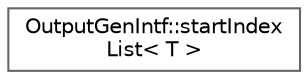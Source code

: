digraph "Graphical Class Hierarchy"
{
 // INTERACTIVE_SVG=YES
 // LATEX_PDF_SIZE
  bgcolor="transparent";
  edge [fontname=Helvetica,fontsize=10,labelfontname=Helvetica,labelfontsize=10];
  node [fontname=Helvetica,fontsize=10,shape=box,height=0.2,width=0.4];
  rankdir="LR";
  Node0 [label="OutputGenIntf::startIndex\lList\< T \>",height=0.2,width=0.4,color="grey40", fillcolor="white", style="filled",URL="$de/dd0/struct_output_gen_intf_1_1start_index_list.html",tooltip=" "];
}
